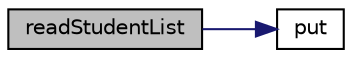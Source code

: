 digraph "readStudentList"
{
  edge [fontname="Helvetica",fontsize="10",labelfontname="Helvetica",labelfontsize="10"];
  node [fontname="Helvetica",fontsize="10",shape=record];
  rankdir="LR";
  Node1 [label="readStudentList",height=0.2,width=0.4,color="black", fillcolor="grey75", style="filled", fontcolor="black"];
  Node1 -> Node2 [color="midnightblue",fontsize="10",style="solid",fontname="Helvetica"];
  Node2 [label="put",height=0.2,width=0.4,color="black", fillcolor="white", style="filled",URL="$ListStudents__queue_8c.html#ab88e40b482be2c89256c133fad50ec89"];
}
